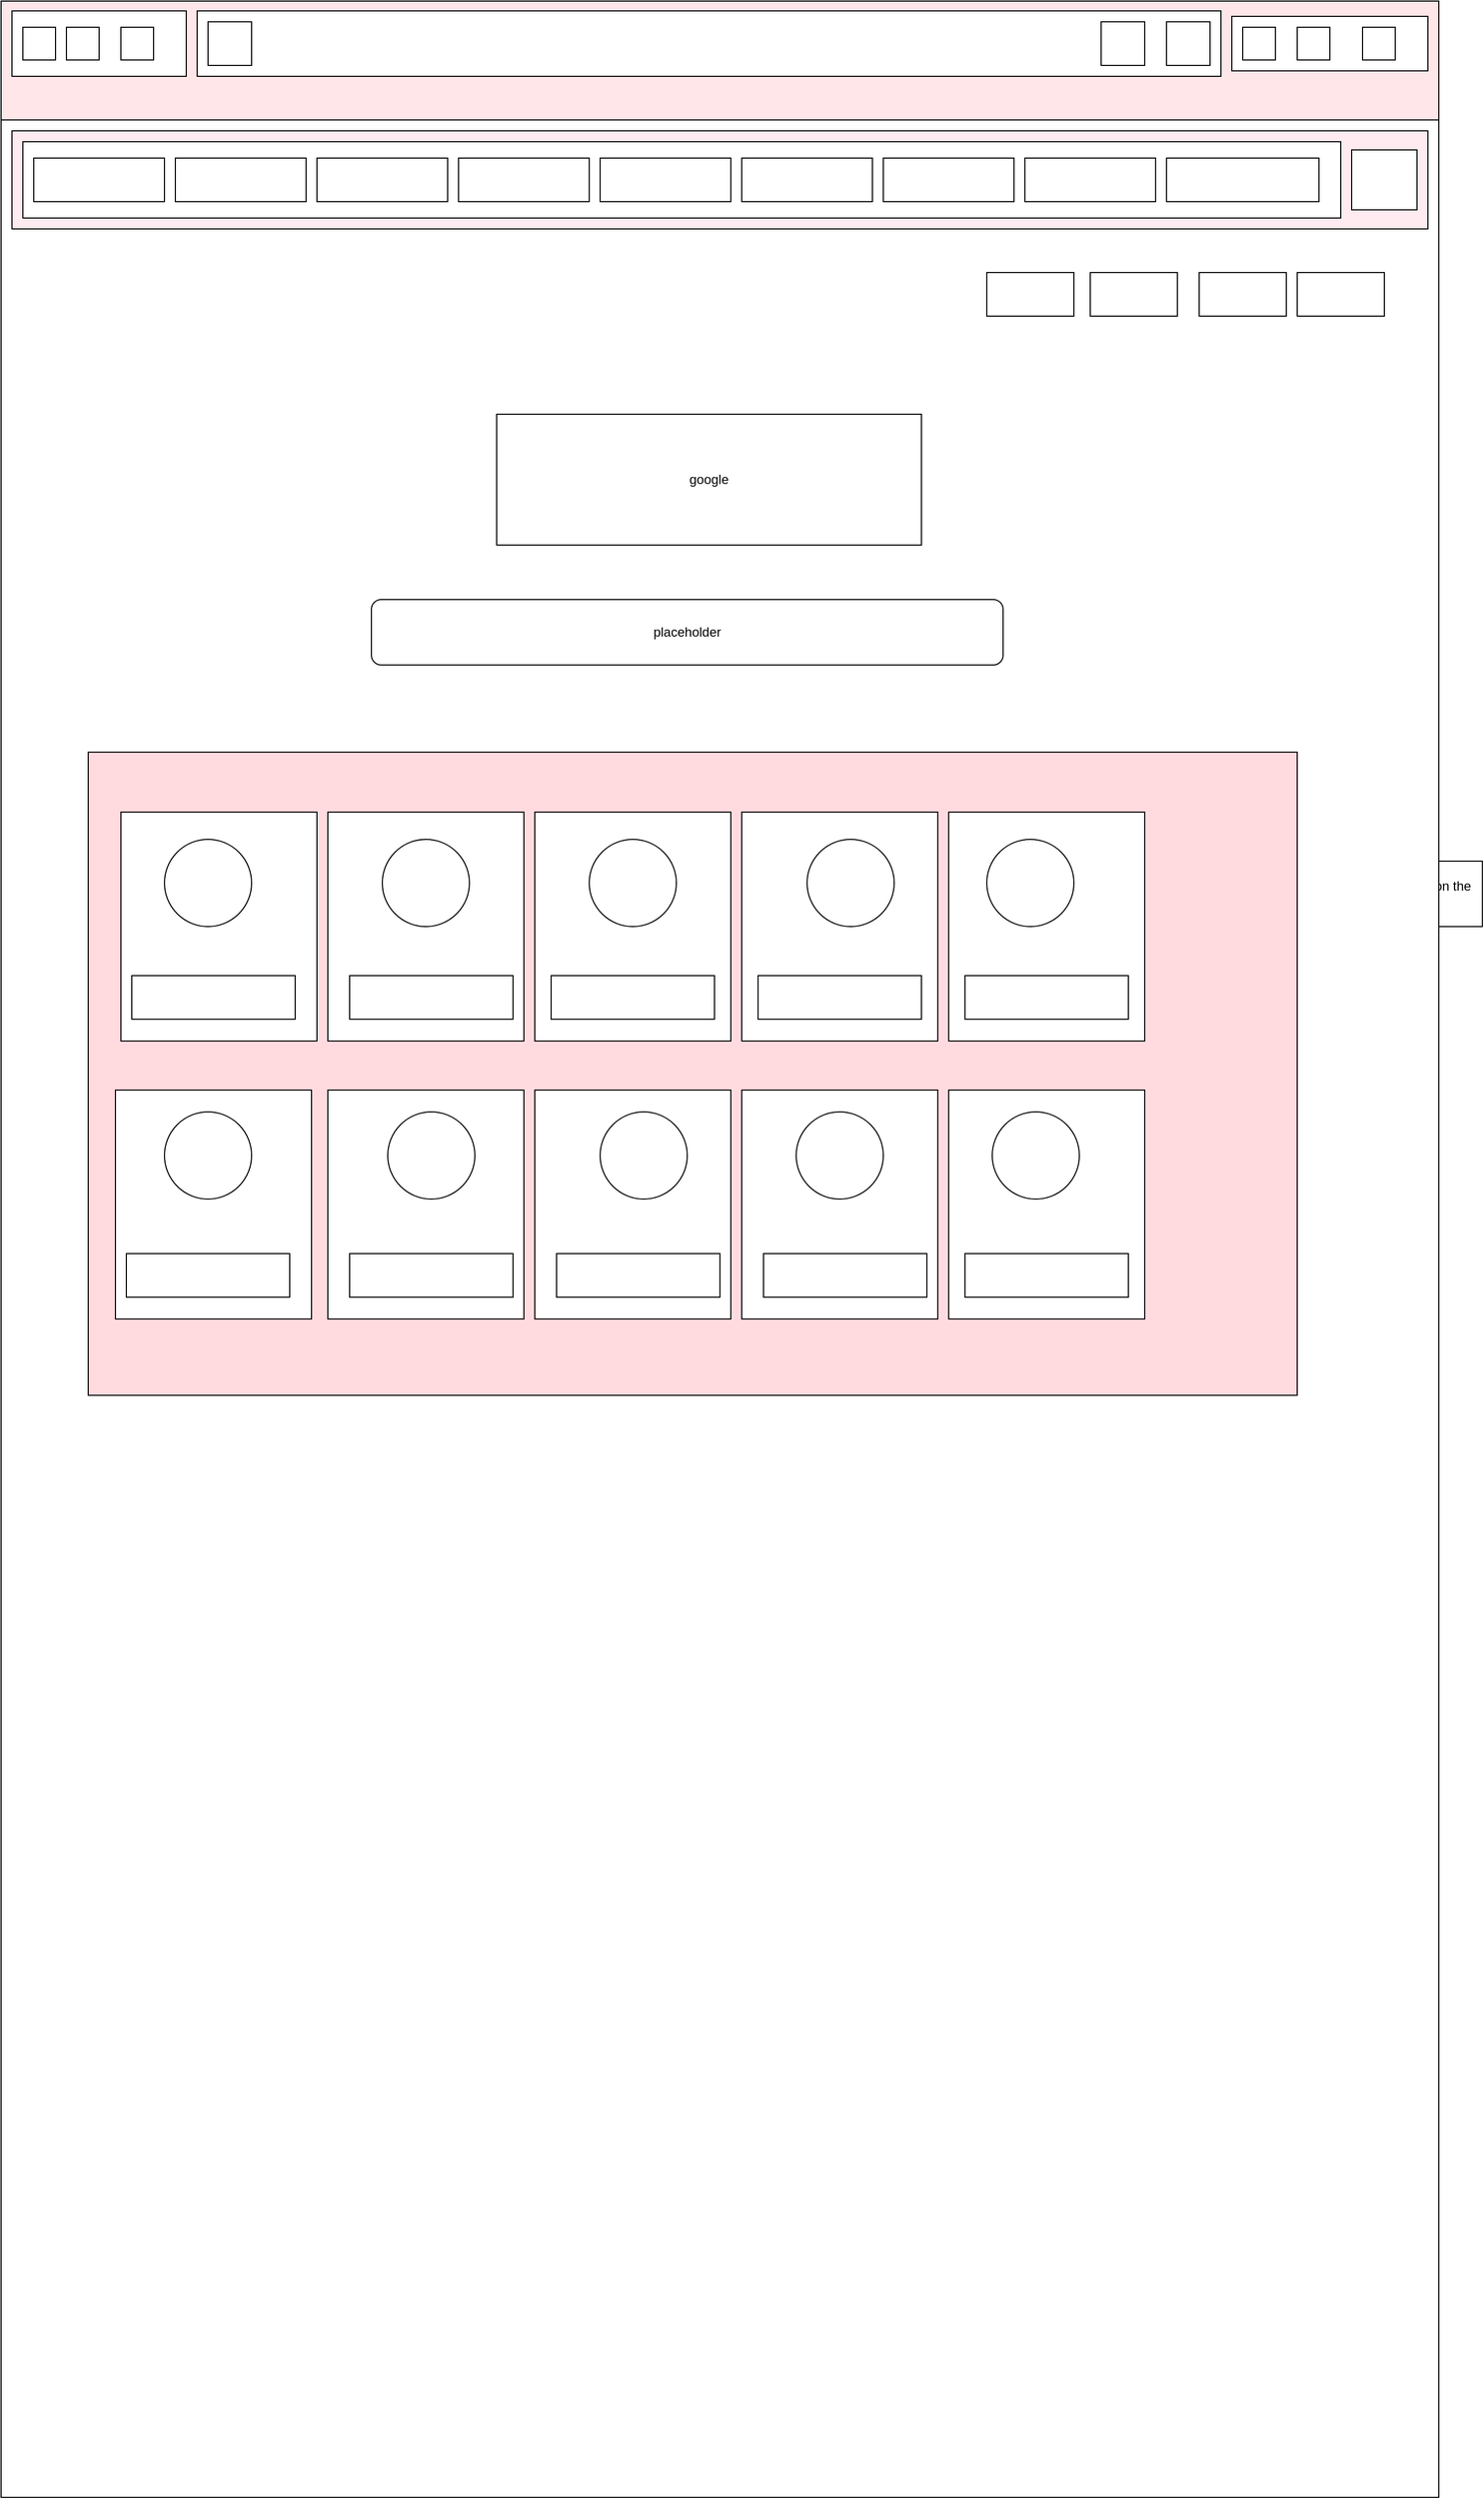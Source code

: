 <mxfile version="20.5.1" type="device"><diagram id="uv4gKbaTNunjhqgXm91v" name="Page-1"><mxGraphModel dx="3383" dy="2247" grid="1" gridSize="10" guides="1" tooltips="1" connect="1" arrows="1" fold="1" page="1" pageScale="1" pageWidth="827" pageHeight="1169" math="0" shadow="0"><root><mxCell id="0"/><mxCell id="1" parent="0"/><mxCell id="xhXOUIULKaYmauJpR5Sa-73" value="" style="edgeStyle=orthogonalEdgeStyle;rounded=0;orthogonalLoop=1;jettySize=auto;html=1;" parent="1" source="xhXOUIULKaYmauJpR5Sa-74" target="xhXOUIULKaYmauJpR5Sa-76" edge="1"><mxGeometry relative="1" as="geometry"/></mxCell><mxCell id="xhXOUIULKaYmauJpR5Sa-74" value="HTML Page download" style="rounded=0;whiteSpace=wrap;html=1;" parent="1" vertex="1"><mxGeometry x="160" y="420" width="120" height="60" as="geometry"/></mxCell><mxCell id="xhXOUIULKaYmauJpR5Sa-75" value="" style="edgeStyle=orthogonalEdgeStyle;rounded=0;orthogonalLoop=1;jettySize=auto;html=1;" parent="1" source="xhXOUIULKaYmauJpR5Sa-76" target="xhXOUIULKaYmauJpR5Sa-78" edge="1"><mxGeometry relative="1" as="geometry"/></mxCell><mxCell id="xhXOUIULKaYmauJpR5Sa-76" value="Parsing the page from top to bottom" style="whiteSpace=wrap;html=1;rounded=0;" parent="1" vertex="1"><mxGeometry x="310" y="420" width="120" height="60" as="geometry"/></mxCell><mxCell id="xhXOUIULKaYmauJpR5Sa-77" value="" style="edgeStyle=orthogonalEdgeStyle;rounded=0;orthogonalLoop=1;jettySize=auto;html=1;" parent="1" source="xhXOUIULKaYmauJpR5Sa-78" target="xhXOUIULKaYmauJpR5Sa-81" edge="1"><mxGeometry relative="1" as="geometry"/></mxCell><mxCell id="xhXOUIULKaYmauJpR5Sa-78" value="Form a DOM tree" style="whiteSpace=wrap;html=1;rounded=0;" parent="1" vertex="1"><mxGeometry x="460" y="420" width="120" height="60" as="geometry"/></mxCell><mxCell id="xhXOUIULKaYmauJpR5Sa-79" value="" style="edgeStyle=orthogonalEdgeStyle;rounded=0;orthogonalLoop=1;jettySize=auto;html=1;" parent="1" source="xhXOUIULKaYmauJpR5Sa-81" target="xhXOUIULKaYmauJpR5Sa-82" edge="1"><mxGeometry relative="1" as="geometry"/></mxCell><mxCell id="xhXOUIULKaYmauJpR5Sa-80" value="" style="edgeStyle=orthogonalEdgeStyle;rounded=0;orthogonalLoop=1;jettySize=auto;html=1;" parent="1" source="xhXOUIULKaYmauJpR5Sa-81" target="xhXOUIULKaYmauJpR5Sa-83" edge="1"><mxGeometry relative="1" as="geometry"/></mxCell><mxCell id="xhXOUIULKaYmauJpR5Sa-81" value="Prepare a Render tree" style="whiteSpace=wrap;html=1;rounded=0;" parent="1" vertex="1"><mxGeometry x="610" y="420" width="120" height="60" as="geometry"/></mxCell><mxCell id="xhXOUIULKaYmauJpR5Sa-82" value="Paint the UI on the screen" style="whiteSpace=wrap;html=1;rounded=0;" parent="1" vertex="1"><mxGeometry x="760" y="420" width="120" height="60" as="geometry"/></mxCell><mxCell id="xhXOUIULKaYmauJpR5Sa-83" value="Combination of inbuilt CSS + HTML" style="whiteSpace=wrap;html=1;rounded=0;" parent="1" vertex="1"><mxGeometry x="610" y="525" width="120" height="60" as="geometry"/></mxCell><mxCell id="xhXOUIULKaYmauJpR5Sa-84" value="" style="edgeStyle=orthogonalEdgeStyle;rounded=0;orthogonalLoop=1;jettySize=auto;html=1;" parent="1" source="xhXOUIULKaYmauJpR5Sa-85" target="xhXOUIULKaYmauJpR5Sa-87" edge="1"><mxGeometry relative="1" as="geometry"/></mxCell><mxCell id="xhXOUIULKaYmauJpR5Sa-85" value="CSS Loading" style="rounded=0;whiteSpace=wrap;html=1;" parent="1" vertex="1"><mxGeometry x="320" y="525" width="120" height="60" as="geometry"/></mxCell><mxCell id="xhXOUIULKaYmauJpR5Sa-86" style="edgeStyle=orthogonalEdgeStyle;rounded=0;orthogonalLoop=1;jettySize=auto;html=1;entryX=0;entryY=0.5;entryDx=0;entryDy=0;" parent="1" source="xhXOUIULKaYmauJpR5Sa-87" target="xhXOUIULKaYmauJpR5Sa-83" edge="1"><mxGeometry relative="1" as="geometry"/></mxCell><mxCell id="xhXOUIULKaYmauJpR5Sa-87" value="Form a CSSOM Tree" style="whiteSpace=wrap;html=1;rounded=0;" parent="1" vertex="1"><mxGeometry x="460" y="525" width="120" height="60" as="geometry"/></mxCell><mxCell id="PhOEdpeN7S46TfOhcUHq-1" value="" style="rounded=0;whiteSpace=wrap;html=1;" parent="1" vertex="1"><mxGeometry x="-480" y="-369" width="1320" height="2290" as="geometry"/></mxCell><mxCell id="PhOEdpeN7S46TfOhcUHq-2" value="" style="rounded=0;whiteSpace=wrap;html=1;fillColor=#FFE6E8;" parent="1" vertex="1"><mxGeometry x="-480" y="-369" width="1320" height="109" as="geometry"/></mxCell><mxCell id="PhOEdpeN7S46TfOhcUHq-3" value="" style="rounded=0;whiteSpace=wrap;html=1;fillColor=#FFFFFF;" parent="1" vertex="1"><mxGeometry x="-470" y="-360" width="160" height="60" as="geometry"/></mxCell><mxCell id="PhOEdpeN7S46TfOhcUHq-4" value="" style="rounded=0;whiteSpace=wrap;html=1;fillColor=#FFFFFF;" parent="1" vertex="1"><mxGeometry x="-300" y="-360" width="940" height="60" as="geometry"/></mxCell><mxCell id="PhOEdpeN7S46TfOhcUHq-5" value="" style="rounded=0;whiteSpace=wrap;html=1;fillColor=#FFFFFF;" parent="1" vertex="1"><mxGeometry x="650" y="-355" width="180" height="50" as="geometry"/></mxCell><mxCell id="PhOEdpeN7S46TfOhcUHq-6" value="" style="rounded=0;whiteSpace=wrap;html=1;fillColor=#FFFFFF;" parent="1" vertex="1"><mxGeometry x="660" y="-345" width="30" height="30" as="geometry"/></mxCell><mxCell id="PhOEdpeN7S46TfOhcUHq-7" value="" style="rounded=0;whiteSpace=wrap;html=1;fillColor=#FFFFFF;" parent="1" vertex="1"><mxGeometry x="710" y="-345" width="30" height="30" as="geometry"/></mxCell><mxCell id="PhOEdpeN7S46TfOhcUHq-8" value="" style="rounded=0;whiteSpace=wrap;html=1;fillColor=#FFFFFF;" parent="1" vertex="1"><mxGeometry x="770" y="-345" width="30" height="30" as="geometry"/></mxCell><mxCell id="PhOEdpeN7S46TfOhcUHq-9" value="" style="whiteSpace=wrap;html=1;aspect=fixed;fillColor=#FFFFFF;" parent="1" vertex="1"><mxGeometry x="-290" y="-350" width="40" height="40" as="geometry"/></mxCell><mxCell id="PhOEdpeN7S46TfOhcUHq-10" value="" style="whiteSpace=wrap;html=1;aspect=fixed;fillColor=#FFFFFF;" parent="1" vertex="1"><mxGeometry x="530" y="-350" width="40" height="40" as="geometry"/></mxCell><mxCell id="PhOEdpeN7S46TfOhcUHq-11" value="" style="whiteSpace=wrap;html=1;aspect=fixed;fillColor=#FFFFFF;" parent="1" vertex="1"><mxGeometry x="590" y="-350" width="40" height="40" as="geometry"/></mxCell><mxCell id="PhOEdpeN7S46TfOhcUHq-12" value="" style="rounded=0;whiteSpace=wrap;html=1;fillColor=#FFFFFF;" parent="1" vertex="1"><mxGeometry x="-460" y="-345" width="30" height="30" as="geometry"/></mxCell><mxCell id="PhOEdpeN7S46TfOhcUHq-13" value="" style="rounded=0;whiteSpace=wrap;html=1;fillColor=#FFFFFF;" parent="1" vertex="1"><mxGeometry x="-420" y="-345" width="30" height="30" as="geometry"/></mxCell><mxCell id="PhOEdpeN7S46TfOhcUHq-14" value="" style="rounded=0;whiteSpace=wrap;html=1;fillColor=#FFFFFF;" parent="1" vertex="1"><mxGeometry x="-370" y="-345" width="30" height="30" as="geometry"/></mxCell><mxCell id="PhOEdpeN7S46TfOhcUHq-15" value="" style="rounded=0;whiteSpace=wrap;html=1;fillColor=#FFEBF0;" parent="1" vertex="1"><mxGeometry x="-470" y="-250" width="1300" height="90" as="geometry"/></mxCell><mxCell id="PhOEdpeN7S46TfOhcUHq-16" value="" style="rounded=0;whiteSpace=wrap;html=1;fillColor=#FFFFFF;" parent="1" vertex="1"><mxGeometry x="-460" y="-240" width="1210" height="70" as="geometry"/></mxCell><mxCell id="PhOEdpeN7S46TfOhcUHq-17" value="" style="rounded=0;whiteSpace=wrap;html=1;fillColor=#FFFFFF;" parent="1" vertex="1"><mxGeometry x="760" y="-232.5" width="60" height="55" as="geometry"/></mxCell><mxCell id="PhOEdpeN7S46TfOhcUHq-18" value="" style="rounded=0;whiteSpace=wrap;html=1;fillColor=#FFFFFF;" parent="1" vertex="1"><mxGeometry x="460" y="-225" width="120" height="40" as="geometry"/></mxCell><mxCell id="PhOEdpeN7S46TfOhcUHq-19" value="" style="rounded=0;whiteSpace=wrap;html=1;fillColor=#FFFFFF;" parent="1" vertex="1"><mxGeometry x="590" y="-225" width="140" height="40" as="geometry"/></mxCell><mxCell id="PhOEdpeN7S46TfOhcUHq-20" value="" style="rounded=0;whiteSpace=wrap;html=1;fillColor=#FFFFFF;" parent="1" vertex="1"><mxGeometry x="330" y="-225" width="120" height="40" as="geometry"/></mxCell><mxCell id="PhOEdpeN7S46TfOhcUHq-21" value="" style="rounded=0;whiteSpace=wrap;html=1;fillColor=#FFFFFF;" parent="1" vertex="1"><mxGeometry x="200" y="-225" width="120" height="40" as="geometry"/></mxCell><mxCell id="PhOEdpeN7S46TfOhcUHq-22" value="" style="rounded=0;whiteSpace=wrap;html=1;fillColor=#FFFFFF;" parent="1" vertex="1"><mxGeometry x="70" y="-225" width="120" height="40" as="geometry"/></mxCell><mxCell id="PhOEdpeN7S46TfOhcUHq-23" value="" style="rounded=0;whiteSpace=wrap;html=1;fillColor=#FFFFFF;" parent="1" vertex="1"><mxGeometry x="-60" y="-225" width="120" height="40" as="geometry"/></mxCell><mxCell id="PhOEdpeN7S46TfOhcUHq-24" value="" style="rounded=0;whiteSpace=wrap;html=1;fillColor=#FFFFFF;" parent="1" vertex="1"><mxGeometry x="-190" y="-225" width="120" height="40" as="geometry"/></mxCell><mxCell id="PhOEdpeN7S46TfOhcUHq-25" value="" style="rounded=0;whiteSpace=wrap;html=1;fillColor=#FFFFFF;" parent="1" vertex="1"><mxGeometry x="-320" y="-225" width="120" height="40" as="geometry"/></mxCell><mxCell id="PhOEdpeN7S46TfOhcUHq-26" value="" style="rounded=0;whiteSpace=wrap;html=1;fillColor=#FFFFFF;" parent="1" vertex="1"><mxGeometry x="-450" y="-225" width="120" height="40" as="geometry"/></mxCell><mxCell id="PhOEdpeN7S46TfOhcUHq-28" value="" style="rounded=0;whiteSpace=wrap;html=1;fillColor=#FFFFFF;" parent="1" vertex="1"><mxGeometry x="520" y="-120" width="80" height="40" as="geometry"/></mxCell><mxCell id="PhOEdpeN7S46TfOhcUHq-29" value="" style="rounded=0;whiteSpace=wrap;html=1;fillColor=#FFFFFF;" parent="1" vertex="1"><mxGeometry x="620" y="-120" width="80" height="40" as="geometry"/></mxCell><mxCell id="PhOEdpeN7S46TfOhcUHq-30" value="" style="rounded=0;whiteSpace=wrap;html=1;fillColor=#FFFFFF;" parent="1" vertex="1"><mxGeometry x="425" y="-120" width="80" height="40" as="geometry"/></mxCell><mxCell id="PhOEdpeN7S46TfOhcUHq-31" value="" style="rounded=0;whiteSpace=wrap;html=1;fillColor=#FFFFFF;" parent="1" vertex="1"><mxGeometry x="710" y="-120" width="80" height="40" as="geometry"/></mxCell><mxCell id="PhOEdpeN7S46TfOhcUHq-32" value="google" style="rounded=0;whiteSpace=wrap;html=1;fillColor=#FFFFFF;" parent="1" vertex="1"><mxGeometry x="-25" y="10" width="390" height="120" as="geometry"/></mxCell><mxCell id="PhOEdpeN7S46TfOhcUHq-33" value="placeholder" style="rounded=1;whiteSpace=wrap;html=1;fillColor=#FFFFFF;" parent="1" vertex="1"><mxGeometry x="-140" y="180" width="580" height="60" as="geometry"/></mxCell><mxCell id="PhOEdpeN7S46TfOhcUHq-34" value="" style="rounded=0;whiteSpace=wrap;html=1;fillColor=#FFDBE0;" parent="1" vertex="1"><mxGeometry x="-400" y="320" width="1110" height="590" as="geometry"/></mxCell><mxCell id="hSgNDmoPJ8Z5Lxawtj4c-2" value="" style="rounded=0;whiteSpace=wrap;html=1;" vertex="1" parent="1"><mxGeometry x="-370" y="375" width="180" height="210" as="geometry"/></mxCell><mxCell id="hSgNDmoPJ8Z5Lxawtj4c-6" value="" style="rounded=0;whiteSpace=wrap;html=1;" vertex="1" parent="1"><mxGeometry x="-180" y="375" width="180" height="210" as="geometry"/></mxCell><mxCell id="hSgNDmoPJ8Z5Lxawtj4c-7" value="" style="rounded=0;whiteSpace=wrap;html=1;" vertex="1" parent="1"><mxGeometry x="10" y="375" width="180" height="210" as="geometry"/></mxCell><mxCell id="hSgNDmoPJ8Z5Lxawtj4c-8" value="" style="rounded=0;whiteSpace=wrap;html=1;" vertex="1" parent="1"><mxGeometry x="200" y="375" width="180" height="210" as="geometry"/></mxCell><mxCell id="hSgNDmoPJ8Z5Lxawtj4c-9" value="" style="rounded=0;whiteSpace=wrap;html=1;" vertex="1" parent="1"><mxGeometry x="390" y="375" width="180" height="210" as="geometry"/></mxCell><mxCell id="hSgNDmoPJ8Z5Lxawtj4c-10" value="" style="ellipse;whiteSpace=wrap;html=1;aspect=fixed;" vertex="1" parent="1"><mxGeometry x="-330" y="400" width="80" height="80" as="geometry"/></mxCell><mxCell id="hSgNDmoPJ8Z5Lxawtj4c-11" value="" style="rounded=0;whiteSpace=wrap;html=1;" vertex="1" parent="1"><mxGeometry x="-360" y="525" width="150" height="40" as="geometry"/></mxCell><mxCell id="hSgNDmoPJ8Z5Lxawtj4c-12" value="" style="rounded=0;whiteSpace=wrap;html=1;" vertex="1" parent="1"><mxGeometry x="-160" y="525" width="150" height="40" as="geometry"/></mxCell><mxCell id="hSgNDmoPJ8Z5Lxawtj4c-13" value="" style="rounded=0;whiteSpace=wrap;html=1;" vertex="1" parent="1"><mxGeometry x="25" y="525" width="150" height="40" as="geometry"/></mxCell><mxCell id="hSgNDmoPJ8Z5Lxawtj4c-14" value="" style="rounded=0;whiteSpace=wrap;html=1;" vertex="1" parent="1"><mxGeometry x="215" y="525" width="150" height="40" as="geometry"/></mxCell><mxCell id="hSgNDmoPJ8Z5Lxawtj4c-15" value="" style="rounded=0;whiteSpace=wrap;html=1;" vertex="1" parent="1"><mxGeometry x="405" y="525" width="150" height="40" as="geometry"/></mxCell><mxCell id="hSgNDmoPJ8Z5Lxawtj4c-16" value="" style="ellipse;whiteSpace=wrap;html=1;aspect=fixed;" vertex="1" parent="1"><mxGeometry x="-130" y="400" width="80" height="80" as="geometry"/></mxCell><mxCell id="hSgNDmoPJ8Z5Lxawtj4c-17" value="" style="ellipse;whiteSpace=wrap;html=1;aspect=fixed;" vertex="1" parent="1"><mxGeometry x="60" y="400" width="80" height="80" as="geometry"/></mxCell><mxCell id="hSgNDmoPJ8Z5Lxawtj4c-18" value="" style="ellipse;whiteSpace=wrap;html=1;aspect=fixed;" vertex="1" parent="1"><mxGeometry x="260" y="400" width="80" height="80" as="geometry"/></mxCell><mxCell id="hSgNDmoPJ8Z5Lxawtj4c-19" value="" style="ellipse;whiteSpace=wrap;html=1;aspect=fixed;" vertex="1" parent="1"><mxGeometry x="425" y="400" width="80" height="80" as="geometry"/></mxCell><mxCell id="hSgNDmoPJ8Z5Lxawtj4c-22" value="" style="rounded=0;whiteSpace=wrap;html=1;" vertex="1" parent="1"><mxGeometry x="-375" y="630" width="180" height="210" as="geometry"/></mxCell><mxCell id="hSgNDmoPJ8Z5Lxawtj4c-23" value="" style="rounded=0;whiteSpace=wrap;html=1;" vertex="1" parent="1"><mxGeometry x="-180" y="630" width="180" height="210" as="geometry"/></mxCell><mxCell id="hSgNDmoPJ8Z5Lxawtj4c-24" value="" style="rounded=0;whiteSpace=wrap;html=1;" vertex="1" parent="1"><mxGeometry x="10" y="630" width="180" height="210" as="geometry"/></mxCell><mxCell id="hSgNDmoPJ8Z5Lxawtj4c-25" value="" style="rounded=0;whiteSpace=wrap;html=1;" vertex="1" parent="1"><mxGeometry x="200" y="630" width="180" height="210" as="geometry"/></mxCell><mxCell id="hSgNDmoPJ8Z5Lxawtj4c-26" value="" style="rounded=0;whiteSpace=wrap;html=1;" vertex="1" parent="1"><mxGeometry x="390" y="630" width="180" height="210" as="geometry"/></mxCell><mxCell id="hSgNDmoPJ8Z5Lxawtj4c-27" value="" style="ellipse;whiteSpace=wrap;html=1;aspect=fixed;" vertex="1" parent="1"><mxGeometry x="-330" y="650" width="80" height="80" as="geometry"/></mxCell><mxCell id="hSgNDmoPJ8Z5Lxawtj4c-28" value="" style="ellipse;whiteSpace=wrap;html=1;aspect=fixed;" vertex="1" parent="1"><mxGeometry x="-125" y="650" width="80" height="80" as="geometry"/></mxCell><mxCell id="hSgNDmoPJ8Z5Lxawtj4c-29" value="" style="ellipse;whiteSpace=wrap;html=1;aspect=fixed;" vertex="1" parent="1"><mxGeometry x="70" y="650" width="80" height="80" as="geometry"/></mxCell><mxCell id="hSgNDmoPJ8Z5Lxawtj4c-30" value="" style="ellipse;whiteSpace=wrap;html=1;aspect=fixed;" vertex="1" parent="1"><mxGeometry x="250" y="650" width="80" height="80" as="geometry"/></mxCell><mxCell id="hSgNDmoPJ8Z5Lxawtj4c-31" value="" style="ellipse;whiteSpace=wrap;html=1;aspect=fixed;" vertex="1" parent="1"><mxGeometry x="430" y="650" width="80" height="80" as="geometry"/></mxCell><mxCell id="hSgNDmoPJ8Z5Lxawtj4c-33" value="" style="rounded=0;whiteSpace=wrap;html=1;" vertex="1" parent="1"><mxGeometry x="-365" y="780" width="150" height="40" as="geometry"/></mxCell><mxCell id="hSgNDmoPJ8Z5Lxawtj4c-34" value="" style="rounded=0;whiteSpace=wrap;html=1;" vertex="1" parent="1"><mxGeometry x="-160" y="780" width="150" height="40" as="geometry"/></mxCell><mxCell id="hSgNDmoPJ8Z5Lxawtj4c-35" value="" style="rounded=0;whiteSpace=wrap;html=1;" vertex="1" parent="1"><mxGeometry x="30" y="780" width="150" height="40" as="geometry"/></mxCell><mxCell id="hSgNDmoPJ8Z5Lxawtj4c-36" value="" style="rounded=0;whiteSpace=wrap;html=1;" vertex="1" parent="1"><mxGeometry x="220" y="780" width="150" height="40" as="geometry"/></mxCell><mxCell id="hSgNDmoPJ8Z5Lxawtj4c-37" value="" style="rounded=0;whiteSpace=wrap;html=1;" vertex="1" parent="1"><mxGeometry x="405" y="780" width="150" height="40" as="geometry"/></mxCell></root></mxGraphModel></diagram></mxfile>